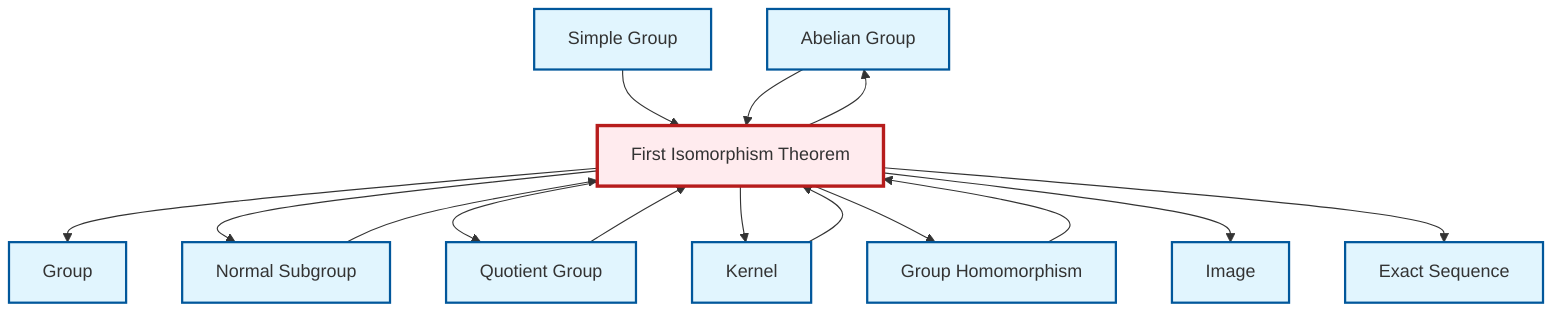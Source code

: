 graph TD
    classDef definition fill:#e1f5fe,stroke:#01579b,stroke-width:2px
    classDef theorem fill:#f3e5f5,stroke:#4a148c,stroke-width:2px
    classDef axiom fill:#fff3e0,stroke:#e65100,stroke-width:2px
    classDef example fill:#e8f5e9,stroke:#1b5e20,stroke-width:2px
    classDef current fill:#ffebee,stroke:#b71c1c,stroke-width:3px
    def-abelian-group["Abelian Group"]:::definition
    def-kernel["Kernel"]:::definition
    def-group["Group"]:::definition
    def-image["Image"]:::definition
    def-normal-subgroup["Normal Subgroup"]:::definition
    def-homomorphism["Group Homomorphism"]:::definition
    def-simple-group["Simple Group"]:::definition
    def-quotient-group["Quotient Group"]:::definition
    def-exact-sequence["Exact Sequence"]:::definition
    thm-first-isomorphism["First Isomorphism Theorem"]:::theorem
    def-quotient-group --> thm-first-isomorphism
    thm-first-isomorphism --> def-group
    def-normal-subgroup --> thm-first-isomorphism
    thm-first-isomorphism --> def-normal-subgroup
    thm-first-isomorphism --> def-quotient-group
    def-simple-group --> thm-first-isomorphism
    thm-first-isomorphism --> def-kernel
    def-kernel --> thm-first-isomorphism
    def-abelian-group --> thm-first-isomorphism
    thm-first-isomorphism --> def-homomorphism
    thm-first-isomorphism --> def-abelian-group
    thm-first-isomorphism --> def-image
    def-homomorphism --> thm-first-isomorphism
    thm-first-isomorphism --> def-exact-sequence
    class thm-first-isomorphism current